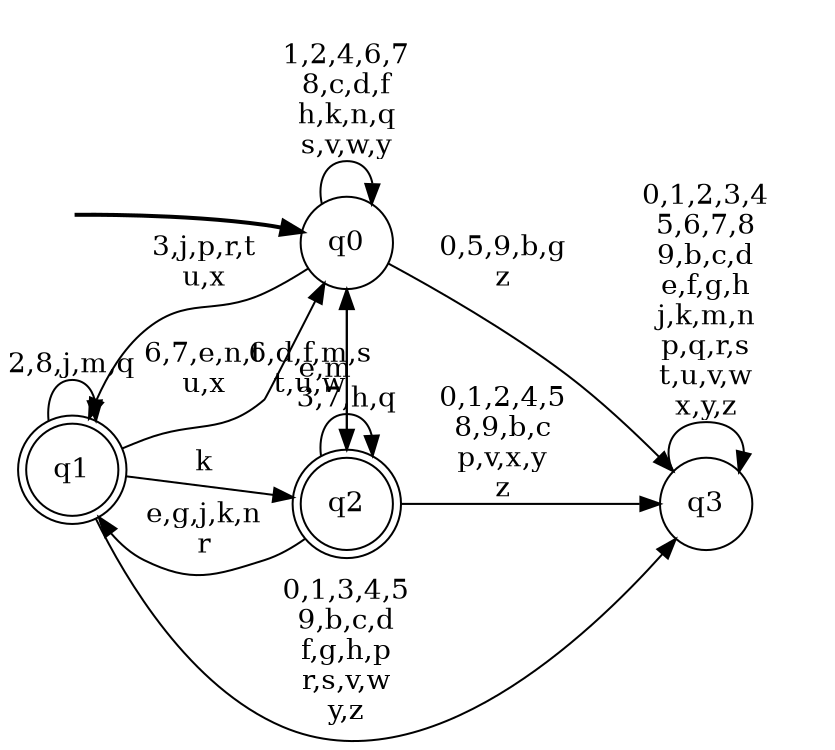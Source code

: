 digraph BlueStarA {
__start0 [style = invis, shape = none, label = "", width = 0, height = 0];

rankdir=LR;
size="8,5";

s0 [style="filled", color="black", fillcolor="white" shape="circle", label="q0"];
s1 [style="rounded,filled", color="black", fillcolor="white" shape="doublecircle", label="q1"];
s2 [style="rounded,filled", color="black", fillcolor="white" shape="doublecircle", label="q2"];
s3 [style="filled", color="black", fillcolor="white" shape="circle", label="q3"];
subgraph cluster_main { 
	graph [pad=".75", ranksep="0.15", nodesep="0.15"];
	 style=invis; 
	__start0 -> s0 [penwidth=2];
}
s0 -> s0 [label="1,2,4,6,7\n8,c,d,f\nh,k,n,q\ns,v,w,y"];
s0 -> s1 [label="3,j,p,r,t\nu,x"];
s0 -> s2 [label="e,m"];
s0 -> s3 [label="0,5,9,b,g\nz"];
s1 -> s0 [label="6,7,e,n,t\nu,x"];
s1 -> s1 [label="2,8,j,m,q"];
s1 -> s2 [label="k"];
s1 -> s3 [label="0,1,3,4,5\n9,b,c,d\nf,g,h,p\nr,s,v,w\ny,z"];
s2 -> s0 [label="6,d,f,m,s\nt,u,w"];
s2 -> s1 [label="e,g,j,k,n\nr"];
s2 -> s2 [label="3,7,h,q"];
s2 -> s3 [label="0,1,2,4,5\n8,9,b,c\np,v,x,y\nz"];
s3 -> s3 [label="0,1,2,3,4\n5,6,7,8\n9,b,c,d\ne,f,g,h\nj,k,m,n\np,q,r,s\nt,u,v,w\nx,y,z"];

}